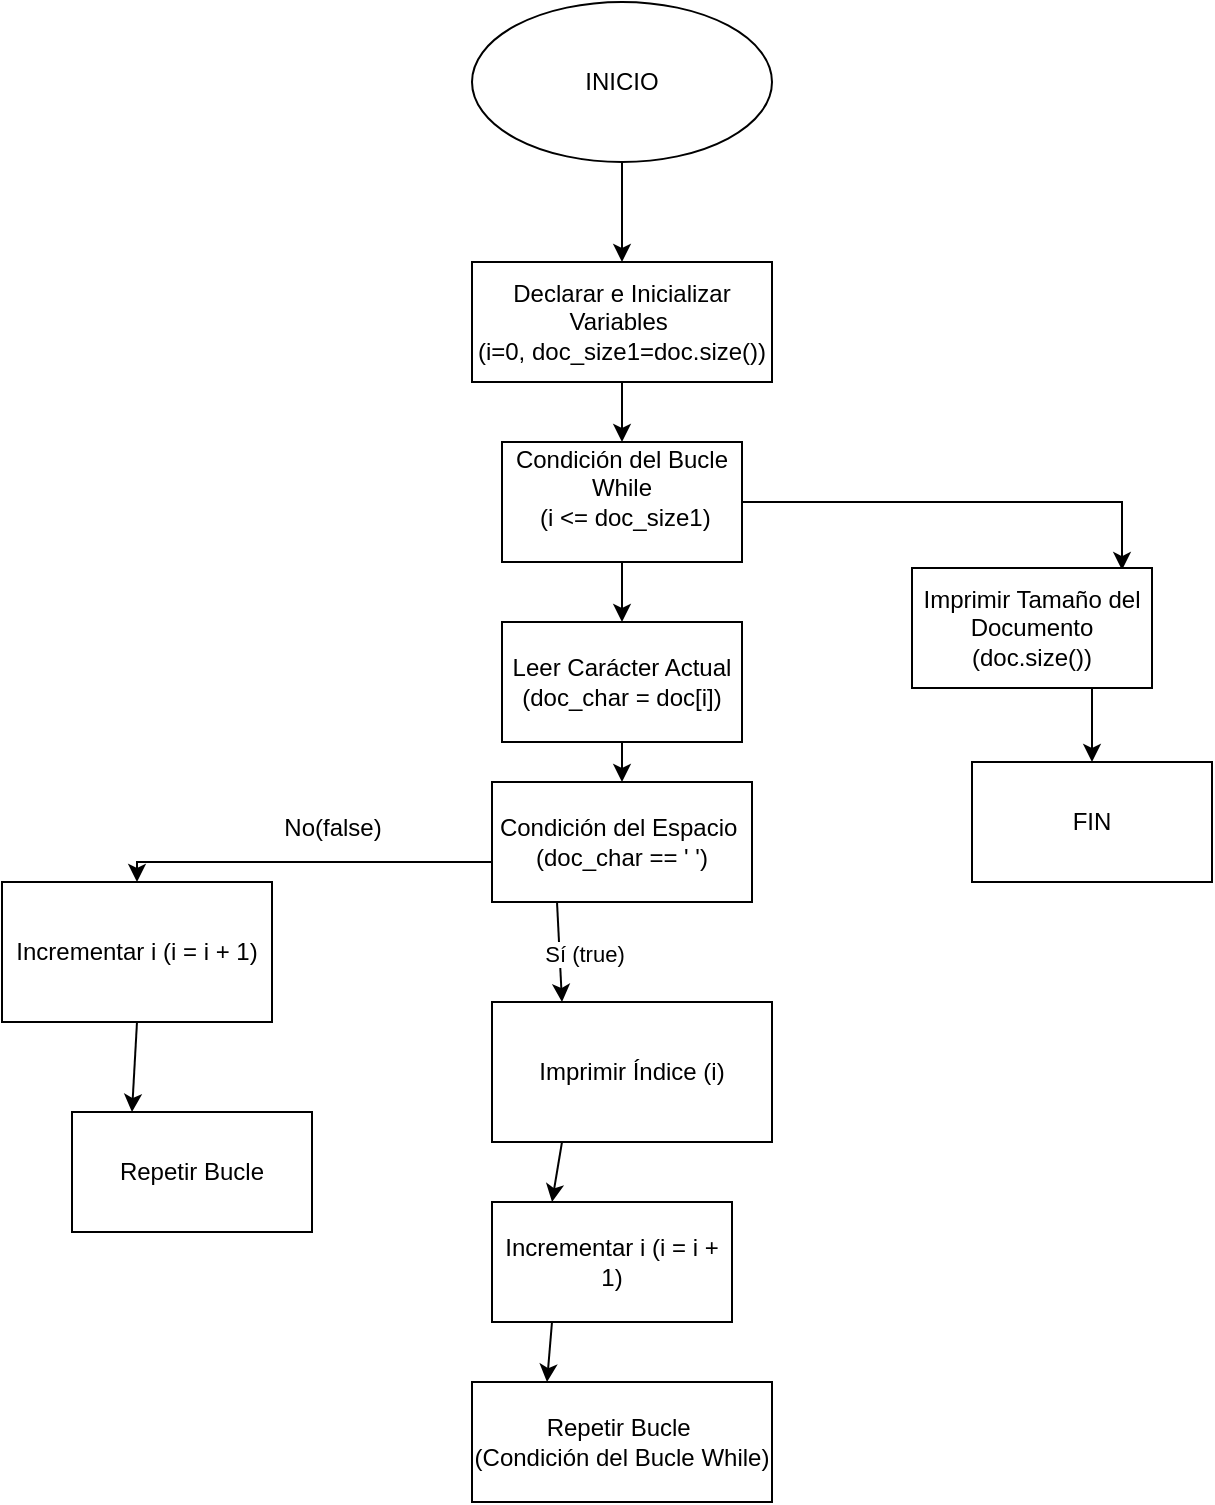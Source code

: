 <mxfile version="24.5.5" type="device">
  <diagram name="Página-1" id="zeSVdccrwy3L7n12ofGi">
    <mxGraphModel dx="1633" dy="766" grid="1" gridSize="10" guides="1" tooltips="1" connect="1" arrows="1" fold="1" page="1" pageScale="1" pageWidth="827" pageHeight="1169" math="0" shadow="0">
      <root>
        <mxCell id="0" />
        <mxCell id="1" parent="0" />
        <mxCell id="sDP2cia6nYdZddYxNMse-30" style="edgeStyle=elbowEdgeStyle;rounded=0;orthogonalLoop=1;jettySize=auto;html=1;exitX=1;exitY=0.5;exitDx=0;exitDy=0;elbow=vertical;entryX=0.875;entryY=0.017;entryDx=0;entryDy=0;entryPerimeter=0;" edge="1" parent="1" source="sDP2cia6nYdZddYxNMse-1" target="sDP2cia6nYdZddYxNMse-7">
          <mxGeometry relative="1" as="geometry">
            <mxPoint x="560" y="280" as="targetPoint" />
            <Array as="points">
              <mxPoint x="500" y="280" />
            </Array>
          </mxGeometry>
        </mxCell>
        <mxCell id="sDP2cia6nYdZddYxNMse-33" style="rounded=0;orthogonalLoop=1;jettySize=auto;html=1;exitX=0.5;exitY=1;exitDx=0;exitDy=0;entryX=0.5;entryY=0;entryDx=0;entryDy=0;" edge="1" parent="1" source="sDP2cia6nYdZddYxNMse-1" target="sDP2cia6nYdZddYxNMse-9">
          <mxGeometry relative="1" as="geometry" />
        </mxCell>
        <mxCell id="sDP2cia6nYdZddYxNMse-1" value="Condición del Bucle While&lt;div&gt;&amp;nbsp;(i &amp;lt;= doc_size1)&lt;div&gt;&lt;br&gt;&lt;/div&gt;&lt;/div&gt;" style="whiteSpace=wrap;html=1;" vertex="1" parent="1">
          <mxGeometry x="345" y="250" width="120" height="60" as="geometry" />
        </mxCell>
        <mxCell id="sDP2cia6nYdZddYxNMse-5" style="edgeStyle=none;rounded=0;orthogonalLoop=1;jettySize=auto;html=1;exitX=0.5;exitY=1;exitDx=0;exitDy=0;" edge="1" parent="1" source="sDP2cia6nYdZddYxNMse-2" target="sDP2cia6nYdZddYxNMse-1">
          <mxGeometry relative="1" as="geometry" />
        </mxCell>
        <mxCell id="sDP2cia6nYdZddYxNMse-2" value="Declarar e Inicializar Variables&amp;nbsp;&lt;div&gt;(i=0, doc_size1=doc.size())&lt;/div&gt;" style="whiteSpace=wrap;html=1;" vertex="1" parent="1">
          <mxGeometry x="330" y="160" width="150" height="60" as="geometry" />
        </mxCell>
        <mxCell id="sDP2cia6nYdZddYxNMse-4" style="edgeStyle=orthogonalEdgeStyle;rounded=0;orthogonalLoop=1;jettySize=auto;html=1;exitX=0.5;exitY=1;exitDx=0;exitDy=0;" edge="1" parent="1" source="sDP2cia6nYdZddYxNMse-3" target="sDP2cia6nYdZddYxNMse-2">
          <mxGeometry relative="1" as="geometry" />
        </mxCell>
        <mxCell id="sDP2cia6nYdZddYxNMse-3" value="INICIO" style="ellipse;whiteSpace=wrap;html=1;" vertex="1" parent="1">
          <mxGeometry x="330" y="30" width="150" height="80" as="geometry" />
        </mxCell>
        <mxCell id="sDP2cia6nYdZddYxNMse-13" style="edgeStyle=none;rounded=0;orthogonalLoop=1;jettySize=auto;html=1;exitX=0.75;exitY=1;exitDx=0;exitDy=0;entryX=0.5;entryY=0;entryDx=0;entryDy=0;" edge="1" parent="1" source="sDP2cia6nYdZddYxNMse-7" target="sDP2cia6nYdZddYxNMse-12">
          <mxGeometry relative="1" as="geometry" />
        </mxCell>
        <mxCell id="sDP2cia6nYdZddYxNMse-7" value="Imprimir Tamaño del Documento (doc.size())" style="whiteSpace=wrap;html=1;" vertex="1" parent="1">
          <mxGeometry x="550" y="313" width="120" height="60" as="geometry" />
        </mxCell>
        <mxCell id="sDP2cia6nYdZddYxNMse-34" style="rounded=0;orthogonalLoop=1;jettySize=auto;html=1;exitX=0.5;exitY=1;exitDx=0;exitDy=0;entryX=0.5;entryY=0;entryDx=0;entryDy=0;" edge="1" parent="1" source="sDP2cia6nYdZddYxNMse-9" target="sDP2cia6nYdZddYxNMse-14">
          <mxGeometry relative="1" as="geometry" />
        </mxCell>
        <mxCell id="sDP2cia6nYdZddYxNMse-9" value="Leer Carácter Actual (doc_char = doc[i])" style="whiteSpace=wrap;html=1;" vertex="1" parent="1">
          <mxGeometry x="345" y="340" width="120" height="60" as="geometry" />
        </mxCell>
        <mxCell id="sDP2cia6nYdZddYxNMse-12" value="FIN" style="whiteSpace=wrap;html=1;" vertex="1" parent="1">
          <mxGeometry x="580" y="410" width="120" height="60" as="geometry" />
        </mxCell>
        <mxCell id="sDP2cia6nYdZddYxNMse-16" style="edgeStyle=none;rounded=0;orthogonalLoop=1;jettySize=auto;html=1;exitX=0.25;exitY=1;exitDx=0;exitDy=0;entryX=0.25;entryY=0;entryDx=0;entryDy=0;" edge="1" parent="1" source="sDP2cia6nYdZddYxNMse-14" target="sDP2cia6nYdZddYxNMse-17">
          <mxGeometry relative="1" as="geometry">
            <mxPoint x="293" y="640" as="targetPoint" />
          </mxGeometry>
        </mxCell>
        <mxCell id="sDP2cia6nYdZddYxNMse-21" value="Sí (true)" style="edgeLabel;html=1;align=center;verticalAlign=middle;resizable=0;points=[];" vertex="1" connectable="0" parent="sDP2cia6nYdZddYxNMse-16">
          <mxGeometry x="0.042" y="4" relative="1" as="geometry">
            <mxPoint x="8" as="offset" />
          </mxGeometry>
        </mxCell>
        <mxCell id="sDP2cia6nYdZddYxNMse-31" style="edgeStyle=elbowEdgeStyle;rounded=0;orthogonalLoop=1;jettySize=auto;html=1;exitX=0;exitY=0.5;exitDx=0;exitDy=0;elbow=vertical;entryX=0.5;entryY=0;entryDx=0;entryDy=0;" edge="1" parent="1" source="sDP2cia6nYdZddYxNMse-14" target="sDP2cia6nYdZddYxNMse-19">
          <mxGeometry relative="1" as="geometry">
            <mxPoint x="230" y="450" as="targetPoint" />
          </mxGeometry>
        </mxCell>
        <mxCell id="sDP2cia6nYdZddYxNMse-14" value="Condición del Espacio&amp;nbsp;&lt;div&gt;(doc_char == &#39; &#39;)&lt;/div&gt;" style="whiteSpace=wrap;html=1;" vertex="1" parent="1">
          <mxGeometry x="340" y="420" width="130" height="60" as="geometry" />
        </mxCell>
        <mxCell id="sDP2cia6nYdZddYxNMse-35" style="rounded=0;orthogonalLoop=1;jettySize=auto;html=1;exitX=0.25;exitY=1;exitDx=0;exitDy=0;entryX=0.25;entryY=0;entryDx=0;entryDy=0;" edge="1" parent="1" source="sDP2cia6nYdZddYxNMse-17" target="sDP2cia6nYdZddYxNMse-26">
          <mxGeometry relative="1" as="geometry" />
        </mxCell>
        <mxCell id="sDP2cia6nYdZddYxNMse-17" value="Imprimir Índice (i)" style="whiteSpace=wrap;html=1;" vertex="1" parent="1">
          <mxGeometry x="340" y="530" width="140" height="70" as="geometry" />
        </mxCell>
        <mxCell id="sDP2cia6nYdZddYxNMse-24" style="edgeStyle=none;rounded=0;orthogonalLoop=1;jettySize=auto;html=1;exitX=0.5;exitY=1;exitDx=0;exitDy=0;entryX=0.25;entryY=0;entryDx=0;entryDy=0;" edge="1" parent="1" source="sDP2cia6nYdZddYxNMse-19" target="sDP2cia6nYdZddYxNMse-23">
          <mxGeometry relative="1" as="geometry" />
        </mxCell>
        <mxCell id="sDP2cia6nYdZddYxNMse-19" value="Incrementar i (i = i + 1)" style="whiteSpace=wrap;html=1;" vertex="1" parent="1">
          <mxGeometry x="95" y="470" width="135" height="70" as="geometry" />
        </mxCell>
        <mxCell id="sDP2cia6nYdZddYxNMse-23" value="Repetir Bucle" style="whiteSpace=wrap;html=1;" vertex="1" parent="1">
          <mxGeometry x="130" y="585" width="120" height="60" as="geometry" />
        </mxCell>
        <mxCell id="sDP2cia6nYdZddYxNMse-36" style="edgeStyle=none;rounded=0;orthogonalLoop=1;jettySize=auto;html=1;exitX=0.25;exitY=1;exitDx=0;exitDy=0;entryX=0.25;entryY=0;entryDx=0;entryDy=0;" edge="1" parent="1" source="sDP2cia6nYdZddYxNMse-26" target="sDP2cia6nYdZddYxNMse-27">
          <mxGeometry relative="1" as="geometry" />
        </mxCell>
        <mxCell id="sDP2cia6nYdZddYxNMse-26" value="Incrementar i (i = i + 1)" style="whiteSpace=wrap;html=1;" vertex="1" parent="1">
          <mxGeometry x="340" y="630" width="120" height="60" as="geometry" />
        </mxCell>
        <mxCell id="sDP2cia6nYdZddYxNMse-27" value="Repetir Bucle&amp;nbsp;&lt;div&gt;(Condición del Bucle While)&lt;/div&gt;" style="whiteSpace=wrap;html=1;" vertex="1" parent="1">
          <mxGeometry x="330" y="720" width="150" height="60" as="geometry" />
        </mxCell>
        <mxCell id="sDP2cia6nYdZddYxNMse-32" value="No(false)" style="text;html=1;align=center;verticalAlign=middle;resizable=0;points=[];autosize=1;strokeColor=none;fillColor=none;" vertex="1" parent="1">
          <mxGeometry x="225" y="428" width="70" height="30" as="geometry" />
        </mxCell>
      </root>
    </mxGraphModel>
  </diagram>
</mxfile>
